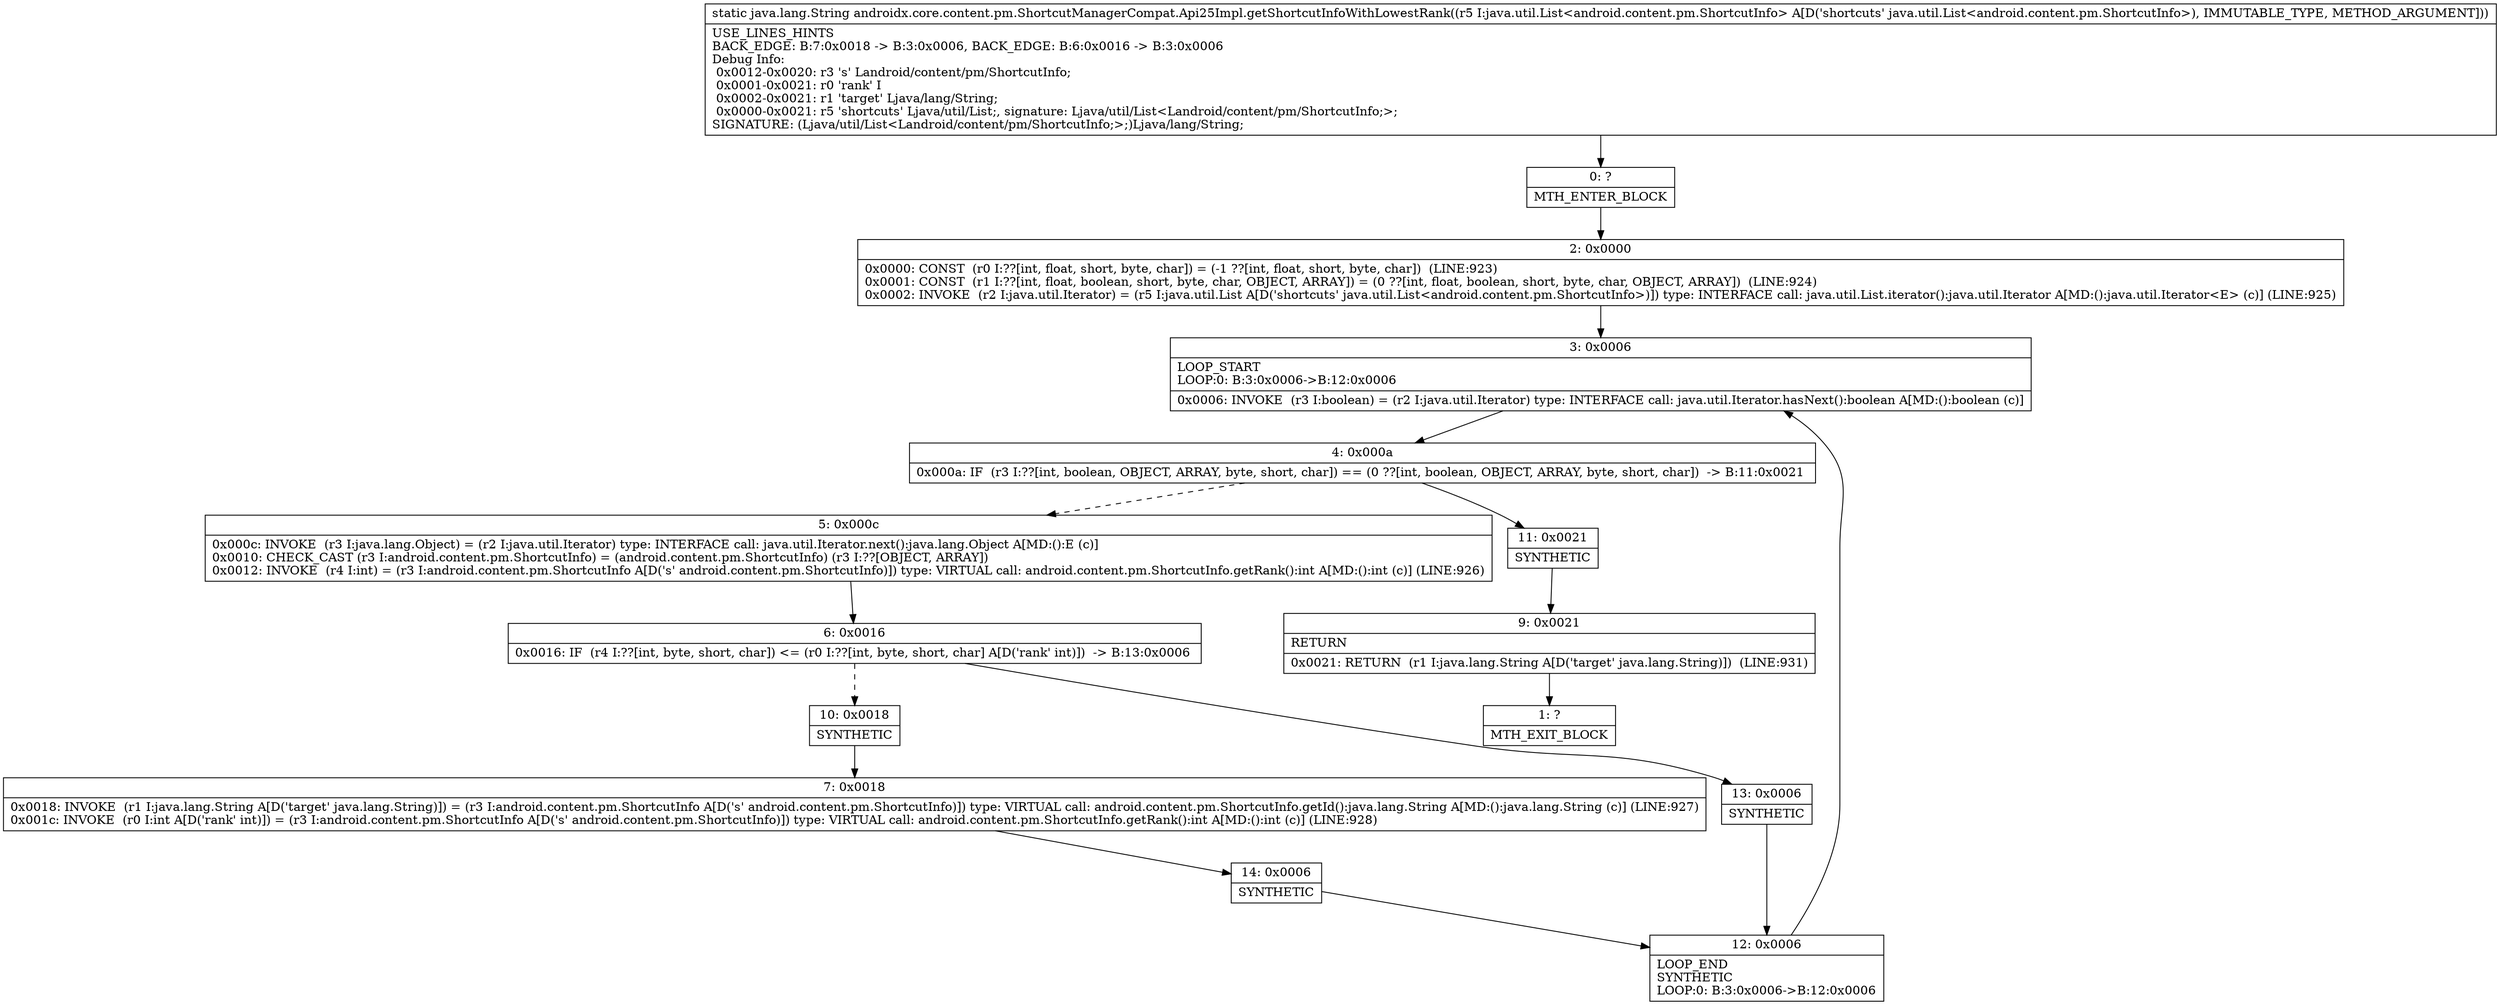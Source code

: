digraph "CFG forandroidx.core.content.pm.ShortcutManagerCompat.Api25Impl.getShortcutInfoWithLowestRank(Ljava\/util\/List;)Ljava\/lang\/String;" {
Node_0 [shape=record,label="{0\:\ ?|MTH_ENTER_BLOCK\l}"];
Node_2 [shape=record,label="{2\:\ 0x0000|0x0000: CONST  (r0 I:??[int, float, short, byte, char]) = (\-1 ??[int, float, short, byte, char])  (LINE:923)\l0x0001: CONST  (r1 I:??[int, float, boolean, short, byte, char, OBJECT, ARRAY]) = (0 ??[int, float, boolean, short, byte, char, OBJECT, ARRAY])  (LINE:924)\l0x0002: INVOKE  (r2 I:java.util.Iterator) = (r5 I:java.util.List A[D('shortcuts' java.util.List\<android.content.pm.ShortcutInfo\>)]) type: INTERFACE call: java.util.List.iterator():java.util.Iterator A[MD:():java.util.Iterator\<E\> (c)] (LINE:925)\l}"];
Node_3 [shape=record,label="{3\:\ 0x0006|LOOP_START\lLOOP:0: B:3:0x0006\-\>B:12:0x0006\l|0x0006: INVOKE  (r3 I:boolean) = (r2 I:java.util.Iterator) type: INTERFACE call: java.util.Iterator.hasNext():boolean A[MD:():boolean (c)]\l}"];
Node_4 [shape=record,label="{4\:\ 0x000a|0x000a: IF  (r3 I:??[int, boolean, OBJECT, ARRAY, byte, short, char]) == (0 ??[int, boolean, OBJECT, ARRAY, byte, short, char])  \-\> B:11:0x0021 \l}"];
Node_5 [shape=record,label="{5\:\ 0x000c|0x000c: INVOKE  (r3 I:java.lang.Object) = (r2 I:java.util.Iterator) type: INTERFACE call: java.util.Iterator.next():java.lang.Object A[MD:():E (c)]\l0x0010: CHECK_CAST (r3 I:android.content.pm.ShortcutInfo) = (android.content.pm.ShortcutInfo) (r3 I:??[OBJECT, ARRAY]) \l0x0012: INVOKE  (r4 I:int) = (r3 I:android.content.pm.ShortcutInfo A[D('s' android.content.pm.ShortcutInfo)]) type: VIRTUAL call: android.content.pm.ShortcutInfo.getRank():int A[MD:():int (c)] (LINE:926)\l}"];
Node_6 [shape=record,label="{6\:\ 0x0016|0x0016: IF  (r4 I:??[int, byte, short, char]) \<= (r0 I:??[int, byte, short, char] A[D('rank' int)])  \-\> B:13:0x0006 \l}"];
Node_10 [shape=record,label="{10\:\ 0x0018|SYNTHETIC\l}"];
Node_7 [shape=record,label="{7\:\ 0x0018|0x0018: INVOKE  (r1 I:java.lang.String A[D('target' java.lang.String)]) = (r3 I:android.content.pm.ShortcutInfo A[D('s' android.content.pm.ShortcutInfo)]) type: VIRTUAL call: android.content.pm.ShortcutInfo.getId():java.lang.String A[MD:():java.lang.String (c)] (LINE:927)\l0x001c: INVOKE  (r0 I:int A[D('rank' int)]) = (r3 I:android.content.pm.ShortcutInfo A[D('s' android.content.pm.ShortcutInfo)]) type: VIRTUAL call: android.content.pm.ShortcutInfo.getRank():int A[MD:():int (c)] (LINE:928)\l}"];
Node_14 [shape=record,label="{14\:\ 0x0006|SYNTHETIC\l}"];
Node_12 [shape=record,label="{12\:\ 0x0006|LOOP_END\lSYNTHETIC\lLOOP:0: B:3:0x0006\-\>B:12:0x0006\l}"];
Node_13 [shape=record,label="{13\:\ 0x0006|SYNTHETIC\l}"];
Node_11 [shape=record,label="{11\:\ 0x0021|SYNTHETIC\l}"];
Node_9 [shape=record,label="{9\:\ 0x0021|RETURN\l|0x0021: RETURN  (r1 I:java.lang.String A[D('target' java.lang.String)])  (LINE:931)\l}"];
Node_1 [shape=record,label="{1\:\ ?|MTH_EXIT_BLOCK\l}"];
MethodNode[shape=record,label="{static java.lang.String androidx.core.content.pm.ShortcutManagerCompat.Api25Impl.getShortcutInfoWithLowestRank((r5 I:java.util.List\<android.content.pm.ShortcutInfo\> A[D('shortcuts' java.util.List\<android.content.pm.ShortcutInfo\>), IMMUTABLE_TYPE, METHOD_ARGUMENT]))  | USE_LINES_HINTS\lBACK_EDGE: B:7:0x0018 \-\> B:3:0x0006, BACK_EDGE: B:6:0x0016 \-\> B:3:0x0006\lDebug Info:\l  0x0012\-0x0020: r3 's' Landroid\/content\/pm\/ShortcutInfo;\l  0x0001\-0x0021: r0 'rank' I\l  0x0002\-0x0021: r1 'target' Ljava\/lang\/String;\l  0x0000\-0x0021: r5 'shortcuts' Ljava\/util\/List;, signature: Ljava\/util\/List\<Landroid\/content\/pm\/ShortcutInfo;\>;\lSIGNATURE: (Ljava\/util\/List\<Landroid\/content\/pm\/ShortcutInfo;\>;)Ljava\/lang\/String;\l}"];
MethodNode -> Node_0;Node_0 -> Node_2;
Node_2 -> Node_3;
Node_3 -> Node_4;
Node_4 -> Node_5[style=dashed];
Node_4 -> Node_11;
Node_5 -> Node_6;
Node_6 -> Node_10[style=dashed];
Node_6 -> Node_13;
Node_10 -> Node_7;
Node_7 -> Node_14;
Node_14 -> Node_12;
Node_12 -> Node_3;
Node_13 -> Node_12;
Node_11 -> Node_9;
Node_9 -> Node_1;
}

